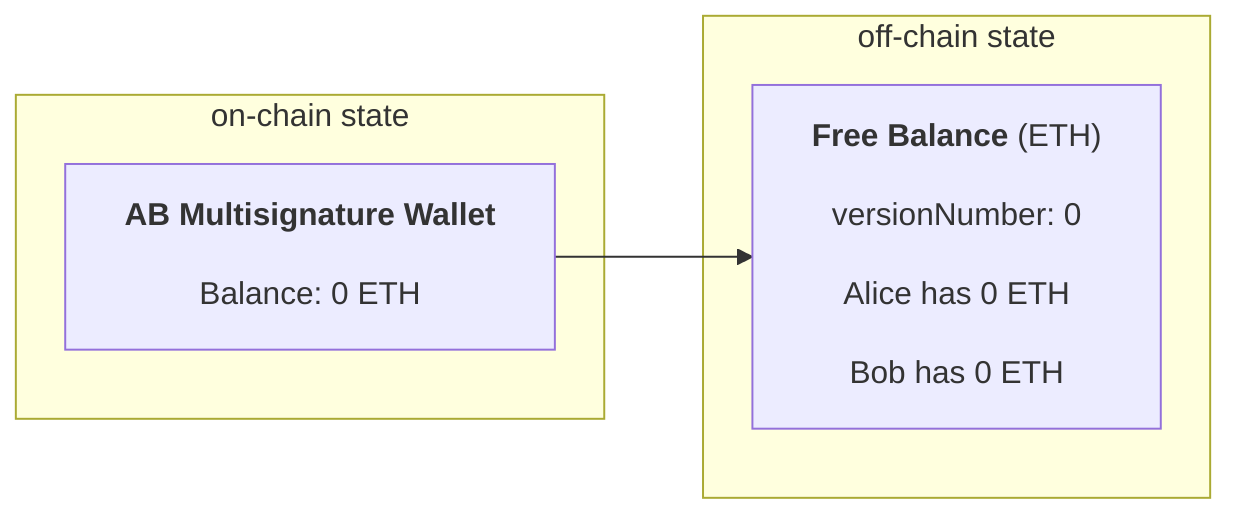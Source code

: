 graph LR
  ms-->fb
  subgraph off-chain state
    fb["<b>Free Balance</b> (ETH) <pre></pre> versionNumber: 0 <pre></pre> Alice has 0 ETH <pre></pre> Bob has 0 ETH"]
  end
  subgraph on-chain state
    ms["<b>AB Multisignature Wallet</b> <pre></pre> Balance: 0 ETH"]
  end